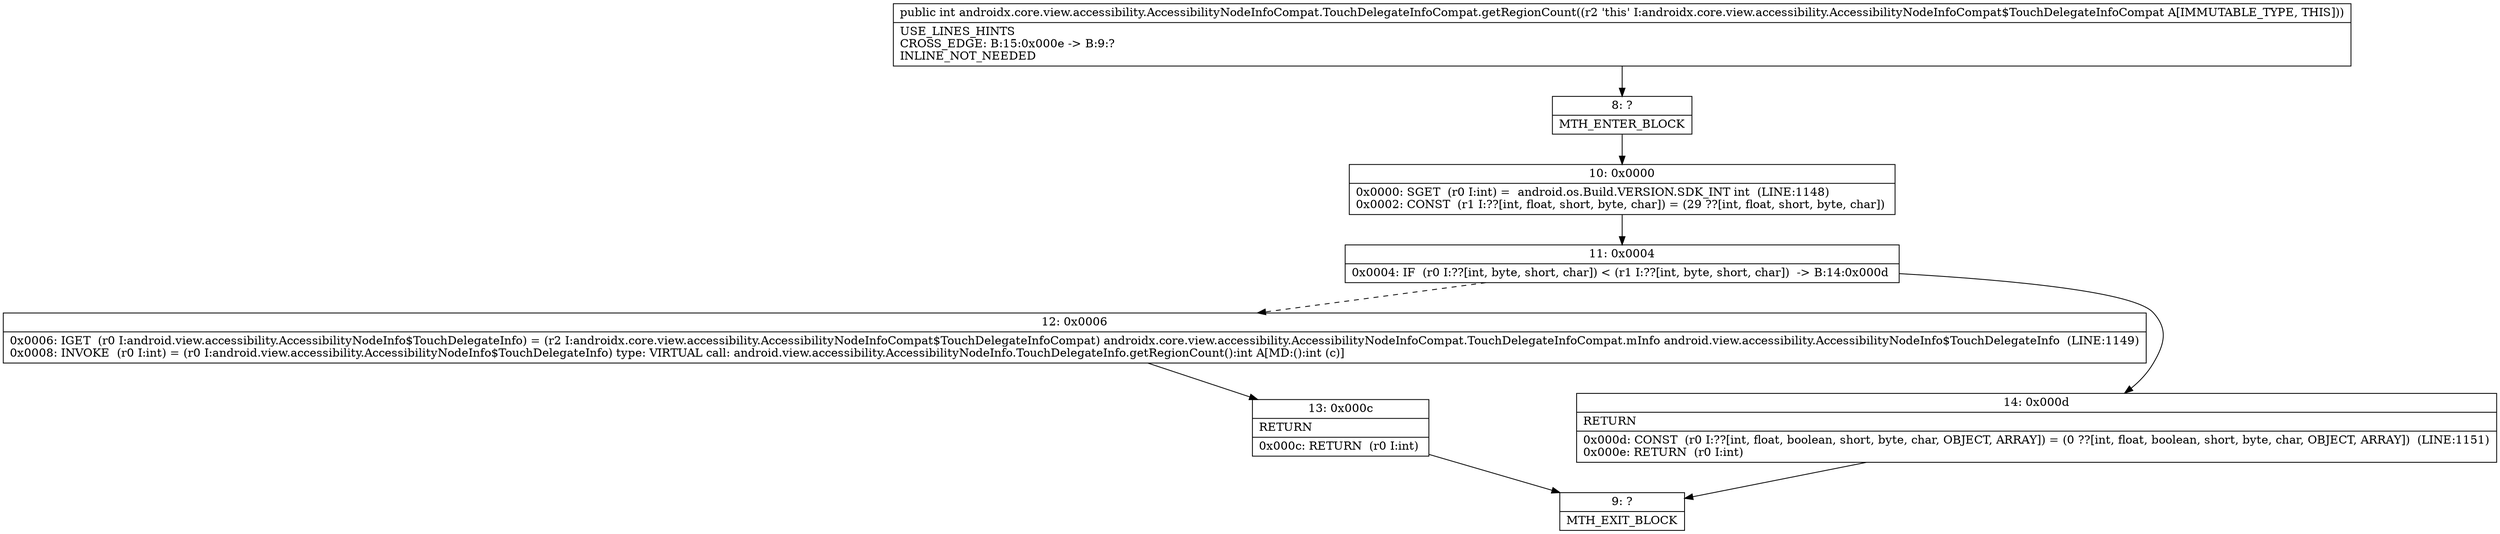 digraph "CFG forandroidx.core.view.accessibility.AccessibilityNodeInfoCompat.TouchDelegateInfoCompat.getRegionCount()I" {
Node_8 [shape=record,label="{8\:\ ?|MTH_ENTER_BLOCK\l}"];
Node_10 [shape=record,label="{10\:\ 0x0000|0x0000: SGET  (r0 I:int) =  android.os.Build.VERSION.SDK_INT int  (LINE:1148)\l0x0002: CONST  (r1 I:??[int, float, short, byte, char]) = (29 ??[int, float, short, byte, char]) \l}"];
Node_11 [shape=record,label="{11\:\ 0x0004|0x0004: IF  (r0 I:??[int, byte, short, char]) \< (r1 I:??[int, byte, short, char])  \-\> B:14:0x000d \l}"];
Node_12 [shape=record,label="{12\:\ 0x0006|0x0006: IGET  (r0 I:android.view.accessibility.AccessibilityNodeInfo$TouchDelegateInfo) = (r2 I:androidx.core.view.accessibility.AccessibilityNodeInfoCompat$TouchDelegateInfoCompat) androidx.core.view.accessibility.AccessibilityNodeInfoCompat.TouchDelegateInfoCompat.mInfo android.view.accessibility.AccessibilityNodeInfo$TouchDelegateInfo  (LINE:1149)\l0x0008: INVOKE  (r0 I:int) = (r0 I:android.view.accessibility.AccessibilityNodeInfo$TouchDelegateInfo) type: VIRTUAL call: android.view.accessibility.AccessibilityNodeInfo.TouchDelegateInfo.getRegionCount():int A[MD:():int (c)]\l}"];
Node_13 [shape=record,label="{13\:\ 0x000c|RETURN\l|0x000c: RETURN  (r0 I:int) \l}"];
Node_9 [shape=record,label="{9\:\ ?|MTH_EXIT_BLOCK\l}"];
Node_14 [shape=record,label="{14\:\ 0x000d|RETURN\l|0x000d: CONST  (r0 I:??[int, float, boolean, short, byte, char, OBJECT, ARRAY]) = (0 ??[int, float, boolean, short, byte, char, OBJECT, ARRAY])  (LINE:1151)\l0x000e: RETURN  (r0 I:int) \l}"];
MethodNode[shape=record,label="{public int androidx.core.view.accessibility.AccessibilityNodeInfoCompat.TouchDelegateInfoCompat.getRegionCount((r2 'this' I:androidx.core.view.accessibility.AccessibilityNodeInfoCompat$TouchDelegateInfoCompat A[IMMUTABLE_TYPE, THIS]))  | USE_LINES_HINTS\lCROSS_EDGE: B:15:0x000e \-\> B:9:?\lINLINE_NOT_NEEDED\l}"];
MethodNode -> Node_8;Node_8 -> Node_10;
Node_10 -> Node_11;
Node_11 -> Node_12[style=dashed];
Node_11 -> Node_14;
Node_12 -> Node_13;
Node_13 -> Node_9;
Node_14 -> Node_9;
}

